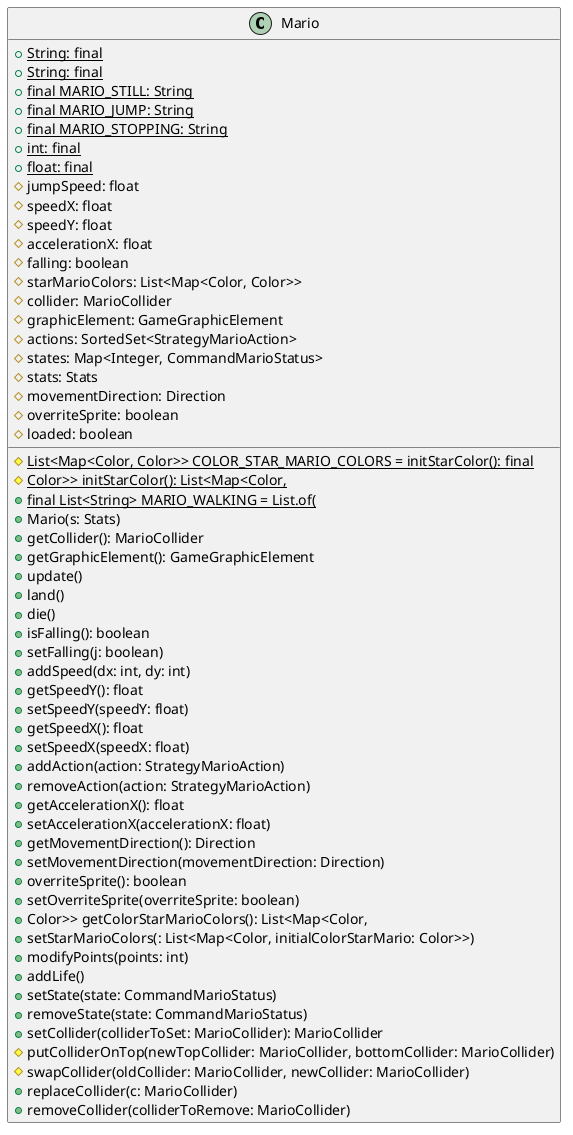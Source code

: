 @startuml
class Mario {
   #{static}List<Map<Color, Color>> COLOR_STAR_MARIO_COLORS = initStarColor(): final 
   #{static}Color>> initStarColor(): List<Map<Color, 
   +{static} String: final
   +{static} String: final
   +final {static} MARIO_STILL: String
   +final {static} MARIO_JUMP: String
   +final {static} List<String> MARIO_WALKING = List.of(
   +final {static} MARIO_STOPPING: String
   +{static} int: final
   +{static} float: final
   #jumpSpeed: float
   #speedX: float
   #speedY: float
   #accelerationX: float
   #falling: boolean
   #starMarioColors: List<Map<Color, Color>>
   #collider: MarioCollider
   #graphicElement: GameGraphicElement
   #actions: SortedSet<StrategyMarioAction>
   #states: Map<Integer, CommandMarioStatus>
   #stats: Stats
   #movementDirection: Direction
   #overriteSprite: boolean
   #loaded: boolean
   +Mario(s: Stats)
   +getCollider(): MarioCollider 
   +getGraphicElement(): GameGraphicElement 
   +update()
   +land()
   +die()
   +isFalling(): boolean 
   +setFalling(j: boolean)
   +addSpeed(dx: int, dy: int)
   +getSpeedY(): float 
   +setSpeedY(speedY: float)
   +getSpeedX(): float 
   +setSpeedX(speedX: float)
   +addAction(action: StrategyMarioAction)
   +removeAction(action: StrategyMarioAction)
   +getAccelerationX(): float 
   +setAccelerationX(accelerationX: float)
   +getMovementDirection(): Direction 
   +setMovementDirection(movementDirection: Direction)
   +overriteSprite(): boolean 
   +setOverriteSprite(overriteSprite: boolean)
   +Color>> getColorStarMarioColors(): List<Map<Color, 
   +setStarMarioColors(: List<Map<Color, initialColorStarMario: Color>>)
   +modifyPoints(points: int)
   +addLife()
   +setState(state: CommandMarioStatus)
   +removeState(state: CommandMarioStatus)
   +setCollider(colliderToSet: MarioCollider): MarioCollider 
   #putColliderOnTop(newTopCollider: MarioCollider, bottomCollider: MarioCollider)
   #swapCollider(oldCollider: MarioCollider, newCollider: MarioCollider)
   +replaceCollider(c: MarioCollider)
   +removeCollider(colliderToRemove: MarioCollider)
}

@enduml
